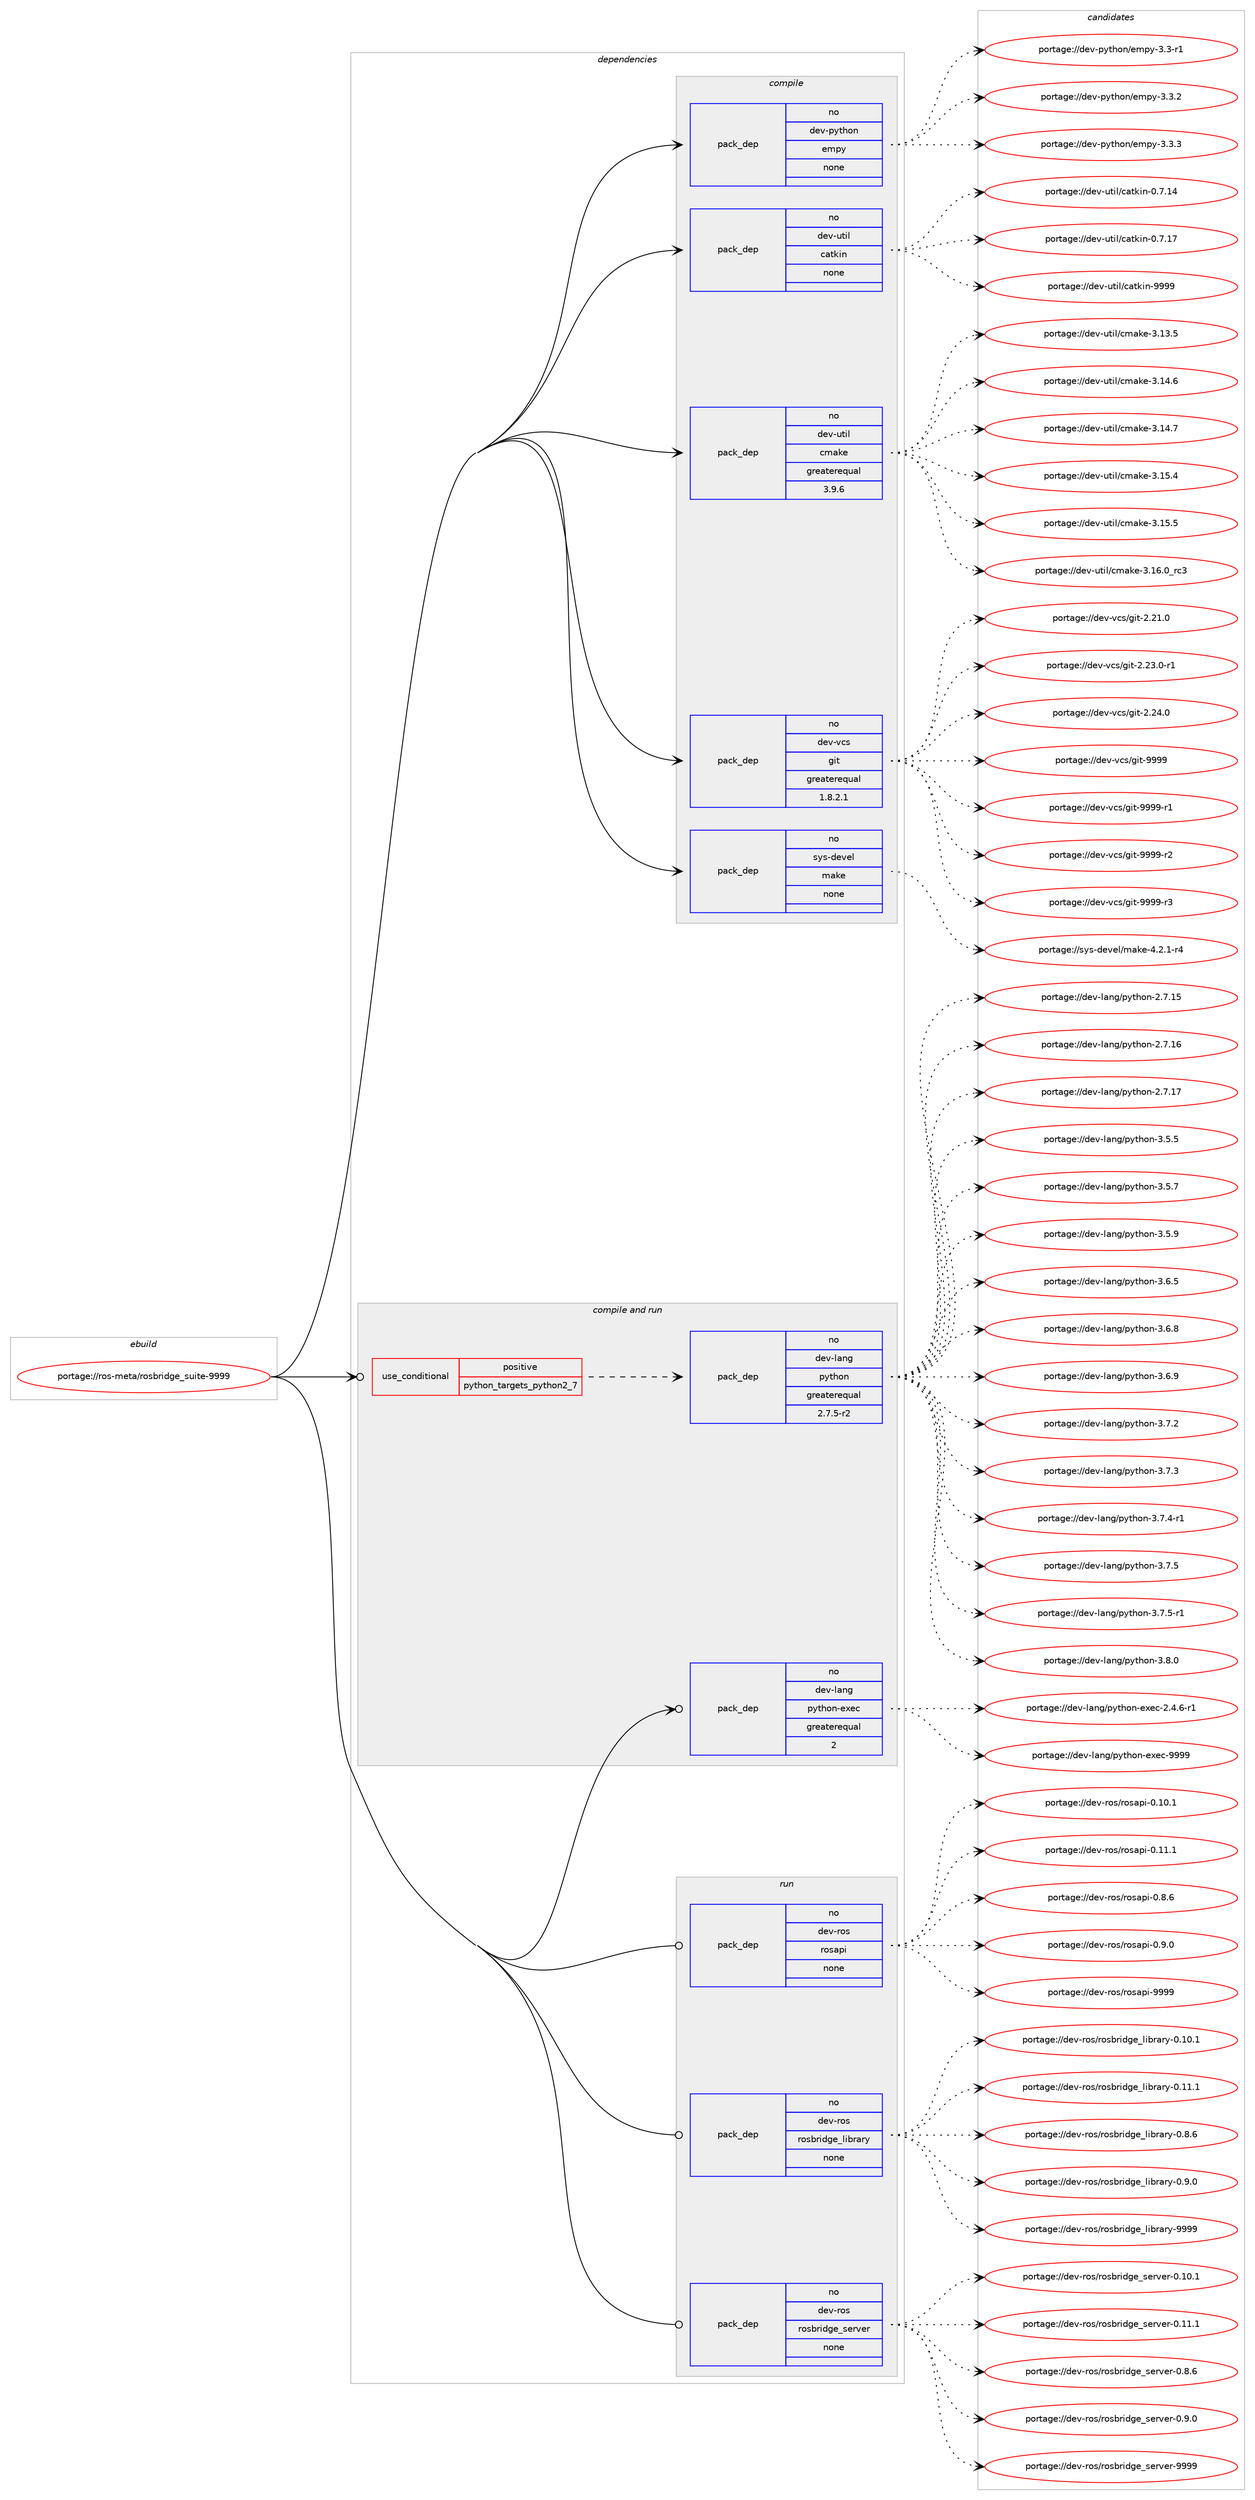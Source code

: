 digraph prolog {

# *************
# Graph options
# *************

newrank=true;
concentrate=true;
compound=true;
graph [rankdir=LR,fontname=Helvetica,fontsize=10,ranksep=1.5];#, ranksep=2.5, nodesep=0.2];
edge  [arrowhead=vee];
node  [fontname=Helvetica,fontsize=10];

# **********
# The ebuild
# **********

subgraph cluster_leftcol {
color=gray;
rank=same;
label=<<i>ebuild</i>>;
id [label="portage://ros-meta/rosbridge_suite-9999", color=red, width=4, href="../ros-meta/rosbridge_suite-9999.svg"];
}

# ****************
# The dependencies
# ****************

subgraph cluster_midcol {
color=gray;
label=<<i>dependencies</i>>;
subgraph cluster_compile {
fillcolor="#eeeeee";
style=filled;
label=<<i>compile</i>>;
subgraph pack279918 {
dependency381272 [label=<<TABLE BORDER="0" CELLBORDER="1" CELLSPACING="0" CELLPADDING="4" WIDTH="220"><TR><TD ROWSPAN="6" CELLPADDING="30">pack_dep</TD></TR><TR><TD WIDTH="110">no</TD></TR><TR><TD>dev-python</TD></TR><TR><TD>empy</TD></TR><TR><TD>none</TD></TR><TR><TD></TD></TR></TABLE>>, shape=none, color=blue];
}
id:e -> dependency381272:w [weight=20,style="solid",arrowhead="vee"];
subgraph pack279919 {
dependency381273 [label=<<TABLE BORDER="0" CELLBORDER="1" CELLSPACING="0" CELLPADDING="4" WIDTH="220"><TR><TD ROWSPAN="6" CELLPADDING="30">pack_dep</TD></TR><TR><TD WIDTH="110">no</TD></TR><TR><TD>dev-util</TD></TR><TR><TD>catkin</TD></TR><TR><TD>none</TD></TR><TR><TD></TD></TR></TABLE>>, shape=none, color=blue];
}
id:e -> dependency381273:w [weight=20,style="solid",arrowhead="vee"];
subgraph pack279920 {
dependency381274 [label=<<TABLE BORDER="0" CELLBORDER="1" CELLSPACING="0" CELLPADDING="4" WIDTH="220"><TR><TD ROWSPAN="6" CELLPADDING="30">pack_dep</TD></TR><TR><TD WIDTH="110">no</TD></TR><TR><TD>dev-util</TD></TR><TR><TD>cmake</TD></TR><TR><TD>greaterequal</TD></TR><TR><TD>3.9.6</TD></TR></TABLE>>, shape=none, color=blue];
}
id:e -> dependency381274:w [weight=20,style="solid",arrowhead="vee"];
subgraph pack279921 {
dependency381275 [label=<<TABLE BORDER="0" CELLBORDER="1" CELLSPACING="0" CELLPADDING="4" WIDTH="220"><TR><TD ROWSPAN="6" CELLPADDING="30">pack_dep</TD></TR><TR><TD WIDTH="110">no</TD></TR><TR><TD>dev-vcs</TD></TR><TR><TD>git</TD></TR><TR><TD>greaterequal</TD></TR><TR><TD>1.8.2.1</TD></TR></TABLE>>, shape=none, color=blue];
}
id:e -> dependency381275:w [weight=20,style="solid",arrowhead="vee"];
subgraph pack279922 {
dependency381276 [label=<<TABLE BORDER="0" CELLBORDER="1" CELLSPACING="0" CELLPADDING="4" WIDTH="220"><TR><TD ROWSPAN="6" CELLPADDING="30">pack_dep</TD></TR><TR><TD WIDTH="110">no</TD></TR><TR><TD>sys-devel</TD></TR><TR><TD>make</TD></TR><TR><TD>none</TD></TR><TR><TD></TD></TR></TABLE>>, shape=none, color=blue];
}
id:e -> dependency381276:w [weight=20,style="solid",arrowhead="vee"];
}
subgraph cluster_compileandrun {
fillcolor="#eeeeee";
style=filled;
label=<<i>compile and run</i>>;
subgraph cond94936 {
dependency381277 [label=<<TABLE BORDER="0" CELLBORDER="1" CELLSPACING="0" CELLPADDING="4"><TR><TD ROWSPAN="3" CELLPADDING="10">use_conditional</TD></TR><TR><TD>positive</TD></TR><TR><TD>python_targets_python2_7</TD></TR></TABLE>>, shape=none, color=red];
subgraph pack279923 {
dependency381278 [label=<<TABLE BORDER="0" CELLBORDER="1" CELLSPACING="0" CELLPADDING="4" WIDTH="220"><TR><TD ROWSPAN="6" CELLPADDING="30">pack_dep</TD></TR><TR><TD WIDTH="110">no</TD></TR><TR><TD>dev-lang</TD></TR><TR><TD>python</TD></TR><TR><TD>greaterequal</TD></TR><TR><TD>2.7.5-r2</TD></TR></TABLE>>, shape=none, color=blue];
}
dependency381277:e -> dependency381278:w [weight=20,style="dashed",arrowhead="vee"];
}
id:e -> dependency381277:w [weight=20,style="solid",arrowhead="odotvee"];
subgraph pack279924 {
dependency381279 [label=<<TABLE BORDER="0" CELLBORDER="1" CELLSPACING="0" CELLPADDING="4" WIDTH="220"><TR><TD ROWSPAN="6" CELLPADDING="30">pack_dep</TD></TR><TR><TD WIDTH="110">no</TD></TR><TR><TD>dev-lang</TD></TR><TR><TD>python-exec</TD></TR><TR><TD>greaterequal</TD></TR><TR><TD>2</TD></TR></TABLE>>, shape=none, color=blue];
}
id:e -> dependency381279:w [weight=20,style="solid",arrowhead="odotvee"];
}
subgraph cluster_run {
fillcolor="#eeeeee";
style=filled;
label=<<i>run</i>>;
subgraph pack279925 {
dependency381280 [label=<<TABLE BORDER="0" CELLBORDER="1" CELLSPACING="0" CELLPADDING="4" WIDTH="220"><TR><TD ROWSPAN="6" CELLPADDING="30">pack_dep</TD></TR><TR><TD WIDTH="110">no</TD></TR><TR><TD>dev-ros</TD></TR><TR><TD>rosapi</TD></TR><TR><TD>none</TD></TR><TR><TD></TD></TR></TABLE>>, shape=none, color=blue];
}
id:e -> dependency381280:w [weight=20,style="solid",arrowhead="odot"];
subgraph pack279926 {
dependency381281 [label=<<TABLE BORDER="0" CELLBORDER="1" CELLSPACING="0" CELLPADDING="4" WIDTH="220"><TR><TD ROWSPAN="6" CELLPADDING="30">pack_dep</TD></TR><TR><TD WIDTH="110">no</TD></TR><TR><TD>dev-ros</TD></TR><TR><TD>rosbridge_library</TD></TR><TR><TD>none</TD></TR><TR><TD></TD></TR></TABLE>>, shape=none, color=blue];
}
id:e -> dependency381281:w [weight=20,style="solid",arrowhead="odot"];
subgraph pack279927 {
dependency381282 [label=<<TABLE BORDER="0" CELLBORDER="1" CELLSPACING="0" CELLPADDING="4" WIDTH="220"><TR><TD ROWSPAN="6" CELLPADDING="30">pack_dep</TD></TR><TR><TD WIDTH="110">no</TD></TR><TR><TD>dev-ros</TD></TR><TR><TD>rosbridge_server</TD></TR><TR><TD>none</TD></TR><TR><TD></TD></TR></TABLE>>, shape=none, color=blue];
}
id:e -> dependency381282:w [weight=20,style="solid",arrowhead="odot"];
}
}

# **************
# The candidates
# **************

subgraph cluster_choices {
rank=same;
color=gray;
label=<<i>candidates</i>>;

subgraph choice279918 {
color=black;
nodesep=1;
choiceportage1001011184511212111610411111047101109112121455146514511449 [label="portage://dev-python/empy-3.3-r1", color=red, width=4,href="../dev-python/empy-3.3-r1.svg"];
choiceportage1001011184511212111610411111047101109112121455146514650 [label="portage://dev-python/empy-3.3.2", color=red, width=4,href="../dev-python/empy-3.3.2.svg"];
choiceportage1001011184511212111610411111047101109112121455146514651 [label="portage://dev-python/empy-3.3.3", color=red, width=4,href="../dev-python/empy-3.3.3.svg"];
dependency381272:e -> choiceportage1001011184511212111610411111047101109112121455146514511449:w [style=dotted,weight="100"];
dependency381272:e -> choiceportage1001011184511212111610411111047101109112121455146514650:w [style=dotted,weight="100"];
dependency381272:e -> choiceportage1001011184511212111610411111047101109112121455146514651:w [style=dotted,weight="100"];
}
subgraph choice279919 {
color=black;
nodesep=1;
choiceportage1001011184511711610510847999711610710511045484655464952 [label="portage://dev-util/catkin-0.7.14", color=red, width=4,href="../dev-util/catkin-0.7.14.svg"];
choiceportage1001011184511711610510847999711610710511045484655464955 [label="portage://dev-util/catkin-0.7.17", color=red, width=4,href="../dev-util/catkin-0.7.17.svg"];
choiceportage100101118451171161051084799971161071051104557575757 [label="portage://dev-util/catkin-9999", color=red, width=4,href="../dev-util/catkin-9999.svg"];
dependency381273:e -> choiceportage1001011184511711610510847999711610710511045484655464952:w [style=dotted,weight="100"];
dependency381273:e -> choiceportage1001011184511711610510847999711610710511045484655464955:w [style=dotted,weight="100"];
dependency381273:e -> choiceportage100101118451171161051084799971161071051104557575757:w [style=dotted,weight="100"];
}
subgraph choice279920 {
color=black;
nodesep=1;
choiceportage1001011184511711610510847991099710710145514649514653 [label="portage://dev-util/cmake-3.13.5", color=red, width=4,href="../dev-util/cmake-3.13.5.svg"];
choiceportage1001011184511711610510847991099710710145514649524654 [label="portage://dev-util/cmake-3.14.6", color=red, width=4,href="../dev-util/cmake-3.14.6.svg"];
choiceportage1001011184511711610510847991099710710145514649524655 [label="portage://dev-util/cmake-3.14.7", color=red, width=4,href="../dev-util/cmake-3.14.7.svg"];
choiceportage1001011184511711610510847991099710710145514649534652 [label="portage://dev-util/cmake-3.15.4", color=red, width=4,href="../dev-util/cmake-3.15.4.svg"];
choiceportage1001011184511711610510847991099710710145514649534653 [label="portage://dev-util/cmake-3.15.5", color=red, width=4,href="../dev-util/cmake-3.15.5.svg"];
choiceportage1001011184511711610510847991099710710145514649544648951149951 [label="portage://dev-util/cmake-3.16.0_rc3", color=red, width=4,href="../dev-util/cmake-3.16.0_rc3.svg"];
dependency381274:e -> choiceportage1001011184511711610510847991099710710145514649514653:w [style=dotted,weight="100"];
dependency381274:e -> choiceportage1001011184511711610510847991099710710145514649524654:w [style=dotted,weight="100"];
dependency381274:e -> choiceportage1001011184511711610510847991099710710145514649524655:w [style=dotted,weight="100"];
dependency381274:e -> choiceportage1001011184511711610510847991099710710145514649534652:w [style=dotted,weight="100"];
dependency381274:e -> choiceportage1001011184511711610510847991099710710145514649534653:w [style=dotted,weight="100"];
dependency381274:e -> choiceportage1001011184511711610510847991099710710145514649544648951149951:w [style=dotted,weight="100"];
}
subgraph choice279921 {
color=black;
nodesep=1;
choiceportage10010111845118991154710310511645504650494648 [label="portage://dev-vcs/git-2.21.0", color=red, width=4,href="../dev-vcs/git-2.21.0.svg"];
choiceportage100101118451189911547103105116455046505146484511449 [label="portage://dev-vcs/git-2.23.0-r1", color=red, width=4,href="../dev-vcs/git-2.23.0-r1.svg"];
choiceportage10010111845118991154710310511645504650524648 [label="portage://dev-vcs/git-2.24.0", color=red, width=4,href="../dev-vcs/git-2.24.0.svg"];
choiceportage1001011184511899115471031051164557575757 [label="portage://dev-vcs/git-9999", color=red, width=4,href="../dev-vcs/git-9999.svg"];
choiceportage10010111845118991154710310511645575757574511449 [label="portage://dev-vcs/git-9999-r1", color=red, width=4,href="../dev-vcs/git-9999-r1.svg"];
choiceportage10010111845118991154710310511645575757574511450 [label="portage://dev-vcs/git-9999-r2", color=red, width=4,href="../dev-vcs/git-9999-r2.svg"];
choiceportage10010111845118991154710310511645575757574511451 [label="portage://dev-vcs/git-9999-r3", color=red, width=4,href="../dev-vcs/git-9999-r3.svg"];
dependency381275:e -> choiceportage10010111845118991154710310511645504650494648:w [style=dotted,weight="100"];
dependency381275:e -> choiceportage100101118451189911547103105116455046505146484511449:w [style=dotted,weight="100"];
dependency381275:e -> choiceportage10010111845118991154710310511645504650524648:w [style=dotted,weight="100"];
dependency381275:e -> choiceportage1001011184511899115471031051164557575757:w [style=dotted,weight="100"];
dependency381275:e -> choiceportage10010111845118991154710310511645575757574511449:w [style=dotted,weight="100"];
dependency381275:e -> choiceportage10010111845118991154710310511645575757574511450:w [style=dotted,weight="100"];
dependency381275:e -> choiceportage10010111845118991154710310511645575757574511451:w [style=dotted,weight="100"];
}
subgraph choice279922 {
color=black;
nodesep=1;
choiceportage1151211154510010111810110847109971071014552465046494511452 [label="portage://sys-devel/make-4.2.1-r4", color=red, width=4,href="../sys-devel/make-4.2.1-r4.svg"];
dependency381276:e -> choiceportage1151211154510010111810110847109971071014552465046494511452:w [style=dotted,weight="100"];
}
subgraph choice279923 {
color=black;
nodesep=1;
choiceportage10010111845108971101034711212111610411111045504655464953 [label="portage://dev-lang/python-2.7.15", color=red, width=4,href="../dev-lang/python-2.7.15.svg"];
choiceportage10010111845108971101034711212111610411111045504655464954 [label="portage://dev-lang/python-2.7.16", color=red, width=4,href="../dev-lang/python-2.7.16.svg"];
choiceportage10010111845108971101034711212111610411111045504655464955 [label="portage://dev-lang/python-2.7.17", color=red, width=4,href="../dev-lang/python-2.7.17.svg"];
choiceportage100101118451089711010347112121116104111110455146534653 [label="portage://dev-lang/python-3.5.5", color=red, width=4,href="../dev-lang/python-3.5.5.svg"];
choiceportage100101118451089711010347112121116104111110455146534655 [label="portage://dev-lang/python-3.5.7", color=red, width=4,href="../dev-lang/python-3.5.7.svg"];
choiceportage100101118451089711010347112121116104111110455146534657 [label="portage://dev-lang/python-3.5.9", color=red, width=4,href="../dev-lang/python-3.5.9.svg"];
choiceportage100101118451089711010347112121116104111110455146544653 [label="portage://dev-lang/python-3.6.5", color=red, width=4,href="../dev-lang/python-3.6.5.svg"];
choiceportage100101118451089711010347112121116104111110455146544656 [label="portage://dev-lang/python-3.6.8", color=red, width=4,href="../dev-lang/python-3.6.8.svg"];
choiceportage100101118451089711010347112121116104111110455146544657 [label="portage://dev-lang/python-3.6.9", color=red, width=4,href="../dev-lang/python-3.6.9.svg"];
choiceportage100101118451089711010347112121116104111110455146554650 [label="portage://dev-lang/python-3.7.2", color=red, width=4,href="../dev-lang/python-3.7.2.svg"];
choiceportage100101118451089711010347112121116104111110455146554651 [label="portage://dev-lang/python-3.7.3", color=red, width=4,href="../dev-lang/python-3.7.3.svg"];
choiceportage1001011184510897110103471121211161041111104551465546524511449 [label="portage://dev-lang/python-3.7.4-r1", color=red, width=4,href="../dev-lang/python-3.7.4-r1.svg"];
choiceportage100101118451089711010347112121116104111110455146554653 [label="portage://dev-lang/python-3.7.5", color=red, width=4,href="../dev-lang/python-3.7.5.svg"];
choiceportage1001011184510897110103471121211161041111104551465546534511449 [label="portage://dev-lang/python-3.7.5-r1", color=red, width=4,href="../dev-lang/python-3.7.5-r1.svg"];
choiceportage100101118451089711010347112121116104111110455146564648 [label="portage://dev-lang/python-3.8.0", color=red, width=4,href="../dev-lang/python-3.8.0.svg"];
dependency381278:e -> choiceportage10010111845108971101034711212111610411111045504655464953:w [style=dotted,weight="100"];
dependency381278:e -> choiceportage10010111845108971101034711212111610411111045504655464954:w [style=dotted,weight="100"];
dependency381278:e -> choiceportage10010111845108971101034711212111610411111045504655464955:w [style=dotted,weight="100"];
dependency381278:e -> choiceportage100101118451089711010347112121116104111110455146534653:w [style=dotted,weight="100"];
dependency381278:e -> choiceportage100101118451089711010347112121116104111110455146534655:w [style=dotted,weight="100"];
dependency381278:e -> choiceportage100101118451089711010347112121116104111110455146534657:w [style=dotted,weight="100"];
dependency381278:e -> choiceportage100101118451089711010347112121116104111110455146544653:w [style=dotted,weight="100"];
dependency381278:e -> choiceportage100101118451089711010347112121116104111110455146544656:w [style=dotted,weight="100"];
dependency381278:e -> choiceportage100101118451089711010347112121116104111110455146544657:w [style=dotted,weight="100"];
dependency381278:e -> choiceportage100101118451089711010347112121116104111110455146554650:w [style=dotted,weight="100"];
dependency381278:e -> choiceportage100101118451089711010347112121116104111110455146554651:w [style=dotted,weight="100"];
dependency381278:e -> choiceportage1001011184510897110103471121211161041111104551465546524511449:w [style=dotted,weight="100"];
dependency381278:e -> choiceportage100101118451089711010347112121116104111110455146554653:w [style=dotted,weight="100"];
dependency381278:e -> choiceportage1001011184510897110103471121211161041111104551465546534511449:w [style=dotted,weight="100"];
dependency381278:e -> choiceportage100101118451089711010347112121116104111110455146564648:w [style=dotted,weight="100"];
}
subgraph choice279924 {
color=black;
nodesep=1;
choiceportage10010111845108971101034711212111610411111045101120101994550465246544511449 [label="portage://dev-lang/python-exec-2.4.6-r1", color=red, width=4,href="../dev-lang/python-exec-2.4.6-r1.svg"];
choiceportage10010111845108971101034711212111610411111045101120101994557575757 [label="portage://dev-lang/python-exec-9999", color=red, width=4,href="../dev-lang/python-exec-9999.svg"];
dependency381279:e -> choiceportage10010111845108971101034711212111610411111045101120101994550465246544511449:w [style=dotted,weight="100"];
dependency381279:e -> choiceportage10010111845108971101034711212111610411111045101120101994557575757:w [style=dotted,weight="100"];
}
subgraph choice279925 {
color=black;
nodesep=1;
choiceportage10010111845114111115471141111159711210545484649484649 [label="portage://dev-ros/rosapi-0.10.1", color=red, width=4,href="../dev-ros/rosapi-0.10.1.svg"];
choiceportage10010111845114111115471141111159711210545484649494649 [label="portage://dev-ros/rosapi-0.11.1", color=red, width=4,href="../dev-ros/rosapi-0.11.1.svg"];
choiceportage100101118451141111154711411111597112105454846564654 [label="portage://dev-ros/rosapi-0.8.6", color=red, width=4,href="../dev-ros/rosapi-0.8.6.svg"];
choiceportage100101118451141111154711411111597112105454846574648 [label="portage://dev-ros/rosapi-0.9.0", color=red, width=4,href="../dev-ros/rosapi-0.9.0.svg"];
choiceportage1001011184511411111547114111115971121054557575757 [label="portage://dev-ros/rosapi-9999", color=red, width=4,href="../dev-ros/rosapi-9999.svg"];
dependency381280:e -> choiceportage10010111845114111115471141111159711210545484649484649:w [style=dotted,weight="100"];
dependency381280:e -> choiceportage10010111845114111115471141111159711210545484649494649:w [style=dotted,weight="100"];
dependency381280:e -> choiceportage100101118451141111154711411111597112105454846564654:w [style=dotted,weight="100"];
dependency381280:e -> choiceportage100101118451141111154711411111597112105454846574648:w [style=dotted,weight="100"];
dependency381280:e -> choiceportage1001011184511411111547114111115971121054557575757:w [style=dotted,weight="100"];
}
subgraph choice279926 {
color=black;
nodesep=1;
choiceportage10010111845114111115471141111159811410510010310195108105981149711412145484649484649 [label="portage://dev-ros/rosbridge_library-0.10.1", color=red, width=4,href="../dev-ros/rosbridge_library-0.10.1.svg"];
choiceportage10010111845114111115471141111159811410510010310195108105981149711412145484649494649 [label="portage://dev-ros/rosbridge_library-0.11.1", color=red, width=4,href="../dev-ros/rosbridge_library-0.11.1.svg"];
choiceportage100101118451141111154711411111598114105100103101951081059811497114121454846564654 [label="portage://dev-ros/rosbridge_library-0.8.6", color=red, width=4,href="../dev-ros/rosbridge_library-0.8.6.svg"];
choiceportage100101118451141111154711411111598114105100103101951081059811497114121454846574648 [label="portage://dev-ros/rosbridge_library-0.9.0", color=red, width=4,href="../dev-ros/rosbridge_library-0.9.0.svg"];
choiceportage1001011184511411111547114111115981141051001031019510810598114971141214557575757 [label="portage://dev-ros/rosbridge_library-9999", color=red, width=4,href="../dev-ros/rosbridge_library-9999.svg"];
dependency381281:e -> choiceportage10010111845114111115471141111159811410510010310195108105981149711412145484649484649:w [style=dotted,weight="100"];
dependency381281:e -> choiceportage10010111845114111115471141111159811410510010310195108105981149711412145484649494649:w [style=dotted,weight="100"];
dependency381281:e -> choiceportage100101118451141111154711411111598114105100103101951081059811497114121454846564654:w [style=dotted,weight="100"];
dependency381281:e -> choiceportage100101118451141111154711411111598114105100103101951081059811497114121454846574648:w [style=dotted,weight="100"];
dependency381281:e -> choiceportage1001011184511411111547114111115981141051001031019510810598114971141214557575757:w [style=dotted,weight="100"];
}
subgraph choice279927 {
color=black;
nodesep=1;
choiceportage1001011184511411111547114111115981141051001031019511510111411810111445484649484649 [label="portage://dev-ros/rosbridge_server-0.10.1", color=red, width=4,href="../dev-ros/rosbridge_server-0.10.1.svg"];
choiceportage1001011184511411111547114111115981141051001031019511510111411810111445484649494649 [label="portage://dev-ros/rosbridge_server-0.11.1", color=red, width=4,href="../dev-ros/rosbridge_server-0.11.1.svg"];
choiceportage10010111845114111115471141111159811410510010310195115101114118101114454846564654 [label="portage://dev-ros/rosbridge_server-0.8.6", color=red, width=4,href="../dev-ros/rosbridge_server-0.8.6.svg"];
choiceportage10010111845114111115471141111159811410510010310195115101114118101114454846574648 [label="portage://dev-ros/rosbridge_server-0.9.0", color=red, width=4,href="../dev-ros/rosbridge_server-0.9.0.svg"];
choiceportage100101118451141111154711411111598114105100103101951151011141181011144557575757 [label="portage://dev-ros/rosbridge_server-9999", color=red, width=4,href="../dev-ros/rosbridge_server-9999.svg"];
dependency381282:e -> choiceportage1001011184511411111547114111115981141051001031019511510111411810111445484649484649:w [style=dotted,weight="100"];
dependency381282:e -> choiceportage1001011184511411111547114111115981141051001031019511510111411810111445484649494649:w [style=dotted,weight="100"];
dependency381282:e -> choiceportage10010111845114111115471141111159811410510010310195115101114118101114454846564654:w [style=dotted,weight="100"];
dependency381282:e -> choiceportage10010111845114111115471141111159811410510010310195115101114118101114454846574648:w [style=dotted,weight="100"];
dependency381282:e -> choiceportage100101118451141111154711411111598114105100103101951151011141181011144557575757:w [style=dotted,weight="100"];
}
}

}
